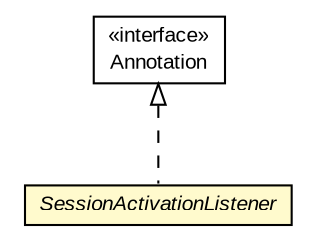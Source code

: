 #!/usr/local/bin/dot
#
# Class diagram 
# Generated by UMLGraph version R5_6-24-gf6e263 (http://www.umlgraph.org/)
#

digraph G {
	edge [fontname="arial",fontsize=10,labelfontname="arial",labelfontsize=10];
	node [fontname="arial",fontsize=10,shape=plaintext];
	nodesep=0.25;
	ranksep=0.5;
	// org.gservlet.annotation.SessionActivationListener
	c1445 [label=<<table title="org.gservlet.annotation.SessionActivationListener" border="0" cellborder="1" cellspacing="0" cellpadding="2" port="p" bgcolor="lemonChiffon" href="./SessionActivationListener.html">
		<tr><td><table border="0" cellspacing="0" cellpadding="1">
<tr><td align="center" balign="center"><font face="arial italic"> SessionActivationListener </font></td></tr>
		</table></td></tr>
		</table>>, URL="./SessionActivationListener.html", fontname="arial", fontcolor="black", fontsize=10.0];
	//org.gservlet.annotation.SessionActivationListener implements java.lang.annotation.Annotation
	c1453:p -> c1445:p [dir=back,arrowtail=empty,style=dashed];
	// java.lang.annotation.Annotation
	c1453 [label=<<table title="java.lang.annotation.Annotation" border="0" cellborder="1" cellspacing="0" cellpadding="2" port="p" href="https://docs.oracle.com/javase/7/docs/api/java/lang/annotation/Annotation.html">
		<tr><td><table border="0" cellspacing="0" cellpadding="1">
<tr><td align="center" balign="center"> &#171;interface&#187; </td></tr>
<tr><td align="center" balign="center"> Annotation </td></tr>
		</table></td></tr>
		</table>>, URL="https://docs.oracle.com/javase/7/docs/api/java/lang/annotation/Annotation.html", fontname="arial", fontcolor="black", fontsize=10.0];
}

